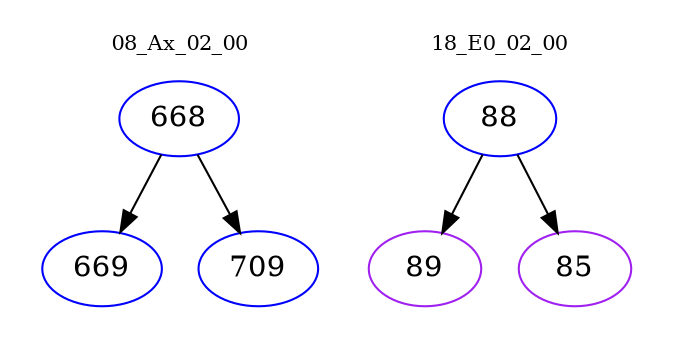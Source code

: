 digraph{
subgraph cluster_0 {
color = white
label = "08_Ax_02_00";
fontsize=10;
T0_668 [label="668", color="blue"]
T0_668 -> T0_669 [color="black"]
T0_669 [label="669", color="blue"]
T0_668 -> T0_709 [color="black"]
T0_709 [label="709", color="blue"]
}
subgraph cluster_1 {
color = white
label = "18_E0_02_00";
fontsize=10;
T1_88 [label="88", color="blue"]
T1_88 -> T1_89 [color="black"]
T1_89 [label="89", color="purple"]
T1_88 -> T1_85 [color="black"]
T1_85 [label="85", color="purple"]
}
}
